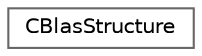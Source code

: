 digraph "Graphical Class Hierarchy"
{
 // LATEX_PDF_SIZE
  bgcolor="transparent";
  edge [fontname=Helvetica,fontsize=10,labelfontname=Helvetica,labelfontsize=10];
  node [fontname=Helvetica,fontsize=10,shape=box,height=0.2,width=0.4];
  rankdir="LR";
  Node0 [id="Node000000",label="CBlasStructure",height=0.2,width=0.4,color="grey40", fillcolor="white", style="filled",URL="$classCBlasStructure.html",tooltip="Class, which serves as an interface to the BLAS functionalities needed."];
}
